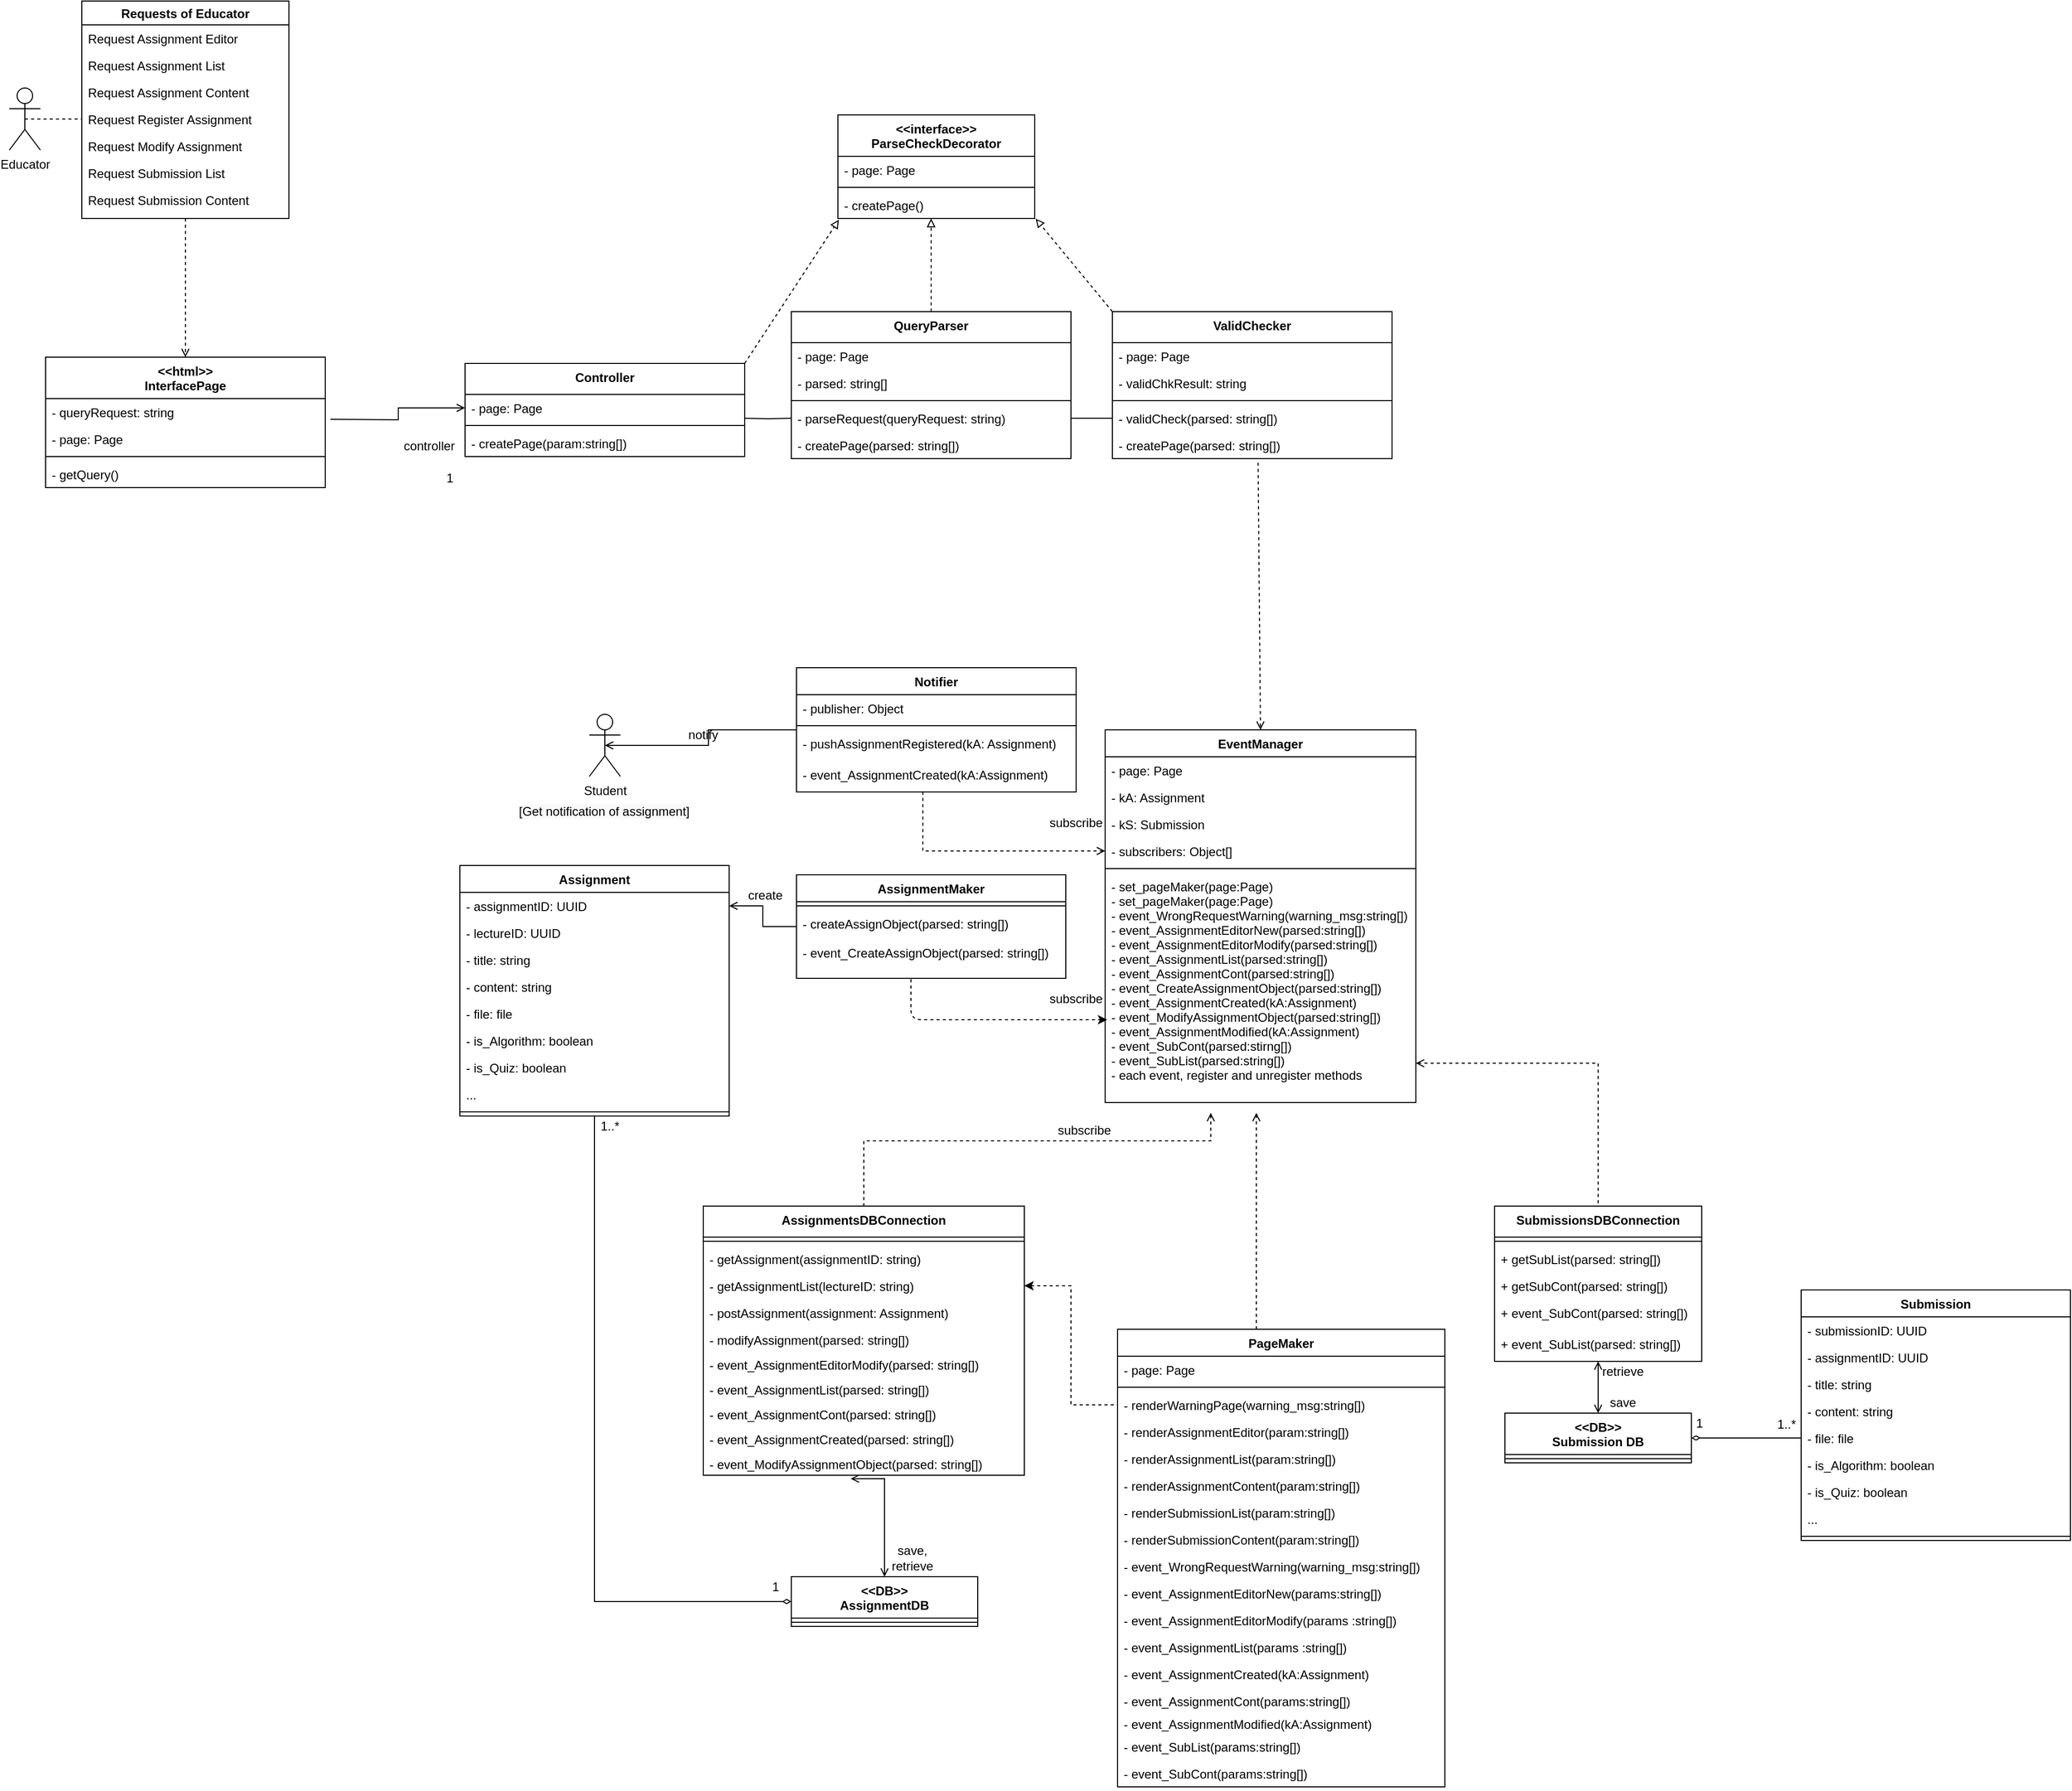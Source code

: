 <mxfile version="14.7.3" type="device"><diagram id="YKQjZgMVosB-LIqgm27k" name="Page-1"><mxGraphModel dx="1314" dy="2240" grid="1" gridSize="10" guides="1" tooltips="1" connect="1" arrows="1" fold="1" page="1" pageScale="1" pageWidth="827" pageHeight="1169" background="#FFFFFF" math="0" shadow="0"><root><mxCell id="0"/><mxCell id="1" parent="0"/><mxCell id="OreXchUpHHDiPypTaM_0-38" value="" style="group" parent="1" vertex="1" connectable="0"><mxGeometry x="20" y="76" width="270" height="210" as="geometry"/></mxCell><mxCell id="OreXchUpHHDiPypTaM_0-17" value="Educator" style="shape=umlActor;verticalLabelPosition=bottom;verticalAlign=top;html=1;outlineConnect=0;" parent="OreXchUpHHDiPypTaM_0-38" vertex="1"><mxGeometry y="84" width="30" height="60" as="geometry"/></mxCell><mxCell id="OreXchUpHHDiPypTaM_0-22" value="Requests of Educator" style="swimlane;" parent="OreXchUpHHDiPypTaM_0-38" vertex="1"><mxGeometry x="70" width="200" height="210" as="geometry"/></mxCell><mxCell id="OreXchUpHHDiPypTaM_0-25" value="Request Assignment Editor" style="text;strokeColor=none;fillColor=none;align=left;verticalAlign=top;spacingLeft=4;spacingRight=4;overflow=hidden;rotatable=0;points=[[0,0.5],[1,0.5]];portConstraint=eastwest;" parent="OreXchUpHHDiPypTaM_0-22" vertex="1"><mxGeometry y="23" width="180" height="26" as="geometry"/></mxCell><mxCell id="OreXchUpHHDiPypTaM_0-29" value="Request Assignment List" style="text;strokeColor=none;fillColor=none;align=left;verticalAlign=top;spacingLeft=4;spacingRight=4;overflow=hidden;rotatable=0;points=[[0,0.5],[1,0.5]];portConstraint=eastwest;" parent="OreXchUpHHDiPypTaM_0-22" vertex="1"><mxGeometry y="49" width="180" height="26" as="geometry"/></mxCell><mxCell id="OreXchUpHHDiPypTaM_0-30" value="Request Assignment Content" style="text;strokeColor=none;fillColor=none;align=left;verticalAlign=top;spacingLeft=4;spacingRight=4;overflow=hidden;rotatable=0;points=[[0,0.5],[1,0.5]];portConstraint=eastwest;" parent="OreXchUpHHDiPypTaM_0-22" vertex="1"><mxGeometry y="75" width="180" height="26" as="geometry"/></mxCell><mxCell id="OreXchUpHHDiPypTaM_0-32" value="Request Modify Assignment" style="text;strokeColor=none;fillColor=none;align=left;verticalAlign=top;spacingLeft=4;spacingRight=4;overflow=hidden;rotatable=0;points=[[0,0.5],[1,0.5]];portConstraint=eastwest;" parent="OreXchUpHHDiPypTaM_0-22" vertex="1"><mxGeometry y="127" width="180" height="26" as="geometry"/></mxCell><mxCell id="OreXchUpHHDiPypTaM_0-33" value="Request Submission List" style="text;strokeColor=none;fillColor=none;align=left;verticalAlign=top;spacingLeft=4;spacingRight=4;overflow=hidden;rotatable=0;points=[[0,0.5],[1,0.5]];portConstraint=eastwest;" parent="OreXchUpHHDiPypTaM_0-22" vertex="1"><mxGeometry y="153" width="180" height="26" as="geometry"/></mxCell><mxCell id="OreXchUpHHDiPypTaM_0-34" value="Request Submission Content" style="text;strokeColor=none;fillColor=none;align=left;verticalAlign=top;spacingLeft=4;spacingRight=4;overflow=hidden;rotatable=0;points=[[0,0.5],[1,0.5]];portConstraint=eastwest;" parent="OreXchUpHHDiPypTaM_0-22" vertex="1"><mxGeometry y="179" width="180" height="26" as="geometry"/></mxCell><mxCell id="OreXchUpHHDiPypTaM_0-35" value="Request Register Assignment" style="text;strokeColor=none;fillColor=none;align=left;verticalAlign=top;spacingLeft=4;spacingRight=4;overflow=hidden;rotatable=0;points=[[0,0.5],[1,0.5]];portConstraint=eastwest;" parent="OreXchUpHHDiPypTaM_0-22" vertex="1"><mxGeometry y="101" width="180" height="26" as="geometry"/></mxCell><mxCell id="OreXchUpHHDiPypTaM_0-36" style="edgeStyle=orthogonalEdgeStyle;rounded=0;orthogonalLoop=1;jettySize=auto;html=1;exitX=0.5;exitY=0.5;exitDx=0;exitDy=0;exitPerimeter=0;endArrow=none;endFill=0;dashed=1;" parent="OreXchUpHHDiPypTaM_0-38" source="OreXchUpHHDiPypTaM_0-17" target="OreXchUpHHDiPypTaM_0-35" edge="1"><mxGeometry relative="1" as="geometry"/></mxCell><mxCell id="OreXchUpHHDiPypTaM_0-67" value="&lt;&lt;html&gt;&gt;&#10;InterfacePage" style="swimlane;fontStyle=1;align=center;verticalAlign=top;childLayout=stackLayout;horizontal=1;startSize=40;horizontalStack=0;resizeParent=1;resizeParentMax=0;resizeLast=0;collapsible=1;marginBottom=0;" parent="1" vertex="1"><mxGeometry x="55" y="420" width="270" height="126" as="geometry"/></mxCell><mxCell id="OreXchUpHHDiPypTaM_0-68" value="- queryRequest: string" style="text;strokeColor=none;fillColor=none;align=left;verticalAlign=top;spacingLeft=4;spacingRight=4;overflow=hidden;rotatable=0;points=[[0,0.5],[1,0.5]];portConstraint=eastwest;" parent="OreXchUpHHDiPypTaM_0-67" vertex="1"><mxGeometry y="40" width="270" height="26" as="geometry"/></mxCell><mxCell id="OreXchUpHHDiPypTaM_0-69" value="- page: Page" style="text;strokeColor=none;fillColor=none;align=left;verticalAlign=top;spacingLeft=4;spacingRight=4;overflow=hidden;rotatable=0;points=[[0,0.5],[1,0.5]];portConstraint=eastwest;" parent="OreXchUpHHDiPypTaM_0-67" vertex="1"><mxGeometry y="66" width="270" height="26" as="geometry"/></mxCell><mxCell id="OreXchUpHHDiPypTaM_0-70" value="" style="line;strokeWidth=1;fillColor=none;align=left;verticalAlign=middle;spacingTop=-1;spacingLeft=3;spacingRight=3;rotatable=0;labelPosition=right;points=[];portConstraint=eastwest;" parent="OreXchUpHHDiPypTaM_0-67" vertex="1"><mxGeometry y="92" width="270" height="8" as="geometry"/></mxCell><mxCell id="OreXchUpHHDiPypTaM_0-71" value="- getQuery()" style="text;strokeColor=none;fillColor=none;align=left;verticalAlign=top;spacingLeft=4;spacingRight=4;overflow=hidden;rotatable=0;points=[[0,0.5],[1,0.5]];portConstraint=eastwest;" parent="OreXchUpHHDiPypTaM_0-67" vertex="1"><mxGeometry y="100" width="270" height="26" as="geometry"/></mxCell><mxCell id="OreXchUpHHDiPypTaM_0-84" style="edgeStyle=orthogonalEdgeStyle;rounded=0;orthogonalLoop=1;jettySize=auto;html=1;exitX=0.5;exitY=1;exitDx=0;exitDy=0;entryX=0.5;entryY=0;entryDx=0;entryDy=0;dashed=1;endArrow=open;endFill=0;" parent="1" source="OreXchUpHHDiPypTaM_0-22" target="OreXchUpHHDiPypTaM_0-67" edge="1"><mxGeometry relative="1" as="geometry"/></mxCell><mxCell id="OreXchUpHHDiPypTaM_0-259" style="rounded=0;orthogonalLoop=1;jettySize=auto;html=1;exitX=1;exitY=0;exitDx=0;exitDy=0;entryX=0.005;entryY=1.048;entryDx=0;entryDy=0;entryPerimeter=0;endArrow=block;endFill=0;dashed=1;" parent="1" source="OreXchUpHHDiPypTaM_0-108" edge="1"><mxGeometry relative="1" as="geometry"><mxPoint x="820.95" y="287.248" as="targetPoint"/></mxGeometry></mxCell><mxCell id="OreXchUpHHDiPypTaM_0-108" value="Controller" style="swimlane;fontStyle=1;align=center;verticalAlign=top;childLayout=stackLayout;horizontal=1;startSize=30;horizontalStack=0;resizeParent=1;resizeParentMax=0;resizeLast=0;collapsible=1;marginBottom=0;" parent="1" vertex="1"><mxGeometry x="460" y="426" width="270" height="90" as="geometry"><mxRectangle x="270" y="650" width="90" height="30" as="alternateBounds"/></mxGeometry></mxCell><mxCell id="OreXchUpHHDiPypTaM_0-110" value="- page: Page" style="text;strokeColor=none;fillColor=none;align=left;verticalAlign=top;spacingLeft=4;spacingRight=4;overflow=hidden;rotatable=0;points=[[0,0.5],[1,0.5]];portConstraint=eastwest;" parent="OreXchUpHHDiPypTaM_0-108" vertex="1"><mxGeometry y="30" width="270" height="26" as="geometry"/></mxCell><mxCell id="OreXchUpHHDiPypTaM_0-111" value="" style="line;strokeWidth=1;fillColor=none;align=left;verticalAlign=middle;spacingTop=-1;spacingLeft=3;spacingRight=3;rotatable=0;labelPosition=right;points=[];portConstraint=eastwest;" parent="OreXchUpHHDiPypTaM_0-108" vertex="1"><mxGeometry y="56" width="270" height="8" as="geometry"/></mxCell><mxCell id="OreXchUpHHDiPypTaM_0-115" value="- createPage(param:string[])" style="text;strokeColor=none;fillColor=none;align=left;verticalAlign=top;spacingLeft=4;spacingRight=4;overflow=hidden;rotatable=0;points=[[0,0.5],[1,0.5]];portConstraint=eastwest;" parent="OreXchUpHHDiPypTaM_0-108" vertex="1"><mxGeometry y="64" width="270" height="26" as="geometry"/></mxCell><mxCell id="OreXchUpHHDiPypTaM_0-260" style="edgeStyle=none;rounded=0;orthogonalLoop=1;jettySize=auto;html=1;exitX=0.5;exitY=0;exitDx=0;exitDy=0;dashed=1;endArrow=block;endFill=0;" parent="1" source="OreXchUpHHDiPypTaM_0-127" edge="1"><mxGeometry relative="1" as="geometry"><mxPoint x="910" y="286" as="targetPoint"/></mxGeometry></mxCell><mxCell id="OreXchUpHHDiPypTaM_0-127" value="QueryParser" style="swimlane;fontStyle=1;align=center;verticalAlign=top;childLayout=stackLayout;horizontal=1;startSize=30;horizontalStack=0;resizeParent=1;resizeParentMax=0;resizeLast=0;collapsible=1;marginBottom=0;" parent="1" vertex="1"><mxGeometry x="775" y="376" width="270" height="142" as="geometry"><mxRectangle x="270" y="650" width="90" height="30" as="alternateBounds"/></mxGeometry></mxCell><mxCell id="OreXchUpHHDiPypTaM_0-128" value="- page: Page" style="text;strokeColor=none;fillColor=none;align=left;verticalAlign=top;spacingLeft=4;spacingRight=4;overflow=hidden;rotatable=0;points=[[0,0.5],[1,0.5]];portConstraint=eastwest;" parent="OreXchUpHHDiPypTaM_0-127" vertex="1"><mxGeometry y="30" width="270" height="26" as="geometry"/></mxCell><mxCell id="OreXchUpHHDiPypTaM_0-138" value="- parsed: string[]" style="text;strokeColor=none;fillColor=none;align=left;verticalAlign=top;spacingLeft=4;spacingRight=4;overflow=hidden;rotatable=0;points=[[0,0.5],[1,0.5]];portConstraint=eastwest;" parent="OreXchUpHHDiPypTaM_0-127" vertex="1"><mxGeometry y="56" width="270" height="26" as="geometry"/></mxCell><mxCell id="OreXchUpHHDiPypTaM_0-129" value="" style="line;strokeWidth=1;fillColor=none;align=left;verticalAlign=middle;spacingTop=-1;spacingLeft=3;spacingRight=3;rotatable=0;labelPosition=right;points=[];portConstraint=eastwest;" parent="OreXchUpHHDiPypTaM_0-127" vertex="1"><mxGeometry y="82" width="270" height="8" as="geometry"/></mxCell><mxCell id="OreXchUpHHDiPypTaM_0-139" value="- parseRequest(queryRequest: string)" style="text;strokeColor=none;fillColor=none;align=left;verticalAlign=top;spacingLeft=4;spacingRight=4;overflow=hidden;rotatable=0;points=[[0,0.5],[1,0.5]];portConstraint=eastwest;" parent="OreXchUpHHDiPypTaM_0-127" vertex="1"><mxGeometry y="90" width="270" height="26" as="geometry"/></mxCell><mxCell id="OreXchUpHHDiPypTaM_0-130" value="- createPage(parsed: string[])" style="text;strokeColor=none;fillColor=none;align=left;verticalAlign=top;spacingLeft=4;spacingRight=4;overflow=hidden;rotatable=0;points=[[0,0.5],[1,0.5]];portConstraint=eastwest;" parent="OreXchUpHHDiPypTaM_0-127" vertex="1"><mxGeometry y="116" width="270" height="26" as="geometry"/></mxCell><mxCell id="OreXchUpHHDiPypTaM_0-261" style="edgeStyle=none;rounded=0;orthogonalLoop=1;jettySize=auto;html=1;exitX=0;exitY=0;exitDx=0;exitDy=0;entryX=1.005;entryY=1.011;entryDx=0;entryDy=0;entryPerimeter=0;dashed=1;endArrow=block;endFill=0;" parent="1" source="OreXchUpHHDiPypTaM_0-152" edge="1"><mxGeometry relative="1" as="geometry"><mxPoint x="1010.95" y="286.286" as="targetPoint"/></mxGeometry></mxCell><mxCell id="OreXchUpHHDiPypTaM_0-152" value="ValidChecker" style="swimlane;fontStyle=1;align=center;verticalAlign=top;childLayout=stackLayout;horizontal=1;startSize=30;horizontalStack=0;resizeParent=1;resizeParentMax=0;resizeLast=0;collapsible=1;marginBottom=0;" parent="1" vertex="1"><mxGeometry x="1085" y="376" width="270" height="142" as="geometry"><mxRectangle x="270" y="650" width="90" height="30" as="alternateBounds"/></mxGeometry></mxCell><mxCell id="OreXchUpHHDiPypTaM_0-153" value="- page: Page" style="text;strokeColor=none;fillColor=none;align=left;verticalAlign=top;spacingLeft=4;spacingRight=4;overflow=hidden;rotatable=0;points=[[0,0.5],[1,0.5]];portConstraint=eastwest;" parent="OreXchUpHHDiPypTaM_0-152" vertex="1"><mxGeometry y="30" width="270" height="26" as="geometry"/></mxCell><mxCell id="OreXchUpHHDiPypTaM_0-164" value="- validChkResult: string" style="text;strokeColor=none;fillColor=none;align=left;verticalAlign=top;spacingLeft=4;spacingRight=4;overflow=hidden;rotatable=0;points=[[0,0.5],[1,0.5]];portConstraint=eastwest;" parent="OreXchUpHHDiPypTaM_0-152" vertex="1"><mxGeometry y="56" width="270" height="26" as="geometry"/></mxCell><mxCell id="OreXchUpHHDiPypTaM_0-155" value="" style="line;strokeWidth=1;fillColor=none;align=left;verticalAlign=middle;spacingTop=-1;spacingLeft=3;spacingRight=3;rotatable=0;labelPosition=right;points=[];portConstraint=eastwest;" parent="OreXchUpHHDiPypTaM_0-152" vertex="1"><mxGeometry y="82" width="270" height="8" as="geometry"/></mxCell><mxCell id="OreXchUpHHDiPypTaM_0-165" value="- validCheck(parsed: string[])" style="text;strokeColor=none;fillColor=none;align=left;verticalAlign=top;spacingLeft=4;spacingRight=4;overflow=hidden;rotatable=0;points=[[0,0.5],[1,0.5]];portConstraint=eastwest;" parent="OreXchUpHHDiPypTaM_0-152" vertex="1"><mxGeometry y="90" width="270" height="26" as="geometry"/></mxCell><mxCell id="OreXchUpHHDiPypTaM_0-163" value="- createPage(parsed: string[])" style="text;strokeColor=none;fillColor=none;align=left;verticalAlign=top;spacingLeft=4;spacingRight=4;overflow=hidden;rotatable=0;points=[[0,0.5],[1,0.5]];portConstraint=eastwest;" parent="OreXchUpHHDiPypTaM_0-152" vertex="1"><mxGeometry y="116" width="270" height="26" as="geometry"/></mxCell><mxCell id="OreXchUpHHDiPypTaM_0-166" value="&lt;&lt;interface&gt;&gt;&#10;ParseCheckDecorator" style="swimlane;fontStyle=1;align=center;verticalAlign=top;childLayout=stackLayout;horizontal=1;startSize=40;horizontalStack=0;resizeParent=1;resizeParentMax=0;resizeLast=0;collapsible=1;marginBottom=0;" parent="1" vertex="1"><mxGeometry x="820" y="186" width="190" height="100" as="geometry"/></mxCell><mxCell id="OreXchUpHHDiPypTaM_0-167" value="- page: Page" style="text;strokeColor=none;fillColor=none;align=left;verticalAlign=top;spacingLeft=4;spacingRight=4;overflow=hidden;rotatable=0;points=[[0,0.5],[1,0.5]];portConstraint=eastwest;" parent="OreXchUpHHDiPypTaM_0-166" vertex="1"><mxGeometry y="40" width="190" height="26" as="geometry"/></mxCell><mxCell id="OreXchUpHHDiPypTaM_0-168" value="" style="line;strokeWidth=1;fillColor=none;align=left;verticalAlign=middle;spacingTop=-1;spacingLeft=3;spacingRight=3;rotatable=0;labelPosition=right;points=[];portConstraint=eastwest;" parent="OreXchUpHHDiPypTaM_0-166" vertex="1"><mxGeometry y="66" width="190" height="8" as="geometry"/></mxCell><mxCell id="OreXchUpHHDiPypTaM_0-178" value="- createPage()" style="text;strokeColor=none;fillColor=none;align=left;verticalAlign=top;spacingLeft=4;spacingRight=4;overflow=hidden;rotatable=0;points=[[0,0.5],[1,0.5]];portConstraint=eastwest;" parent="OreXchUpHHDiPypTaM_0-166" vertex="1"><mxGeometry y="74" width="190" height="26" as="geometry"/></mxCell><mxCell id="OreXchUpHHDiPypTaM_0-262" style="edgeStyle=none;rounded=0;orthogonalLoop=1;jettySize=auto;html=1;exitX=0.521;exitY=1.147;exitDx=0;exitDy=0;dashed=1;endArrow=open;endFill=0;exitPerimeter=0;entryX=0.5;entryY=0;entryDx=0;entryDy=0;" parent="1" source="OreXchUpHHDiPypTaM_0-163" target="OreXchUpHHDiPypTaM_0-185" edge="1"><mxGeometry relative="1" as="geometry"><mxPoint x="1310" y="696" as="targetPoint"/></mxGeometry></mxCell><mxCell id="OreXchUpHHDiPypTaM_0-185" value="EventManager" style="swimlane;fontStyle=1;align=center;verticalAlign=top;childLayout=stackLayout;horizontal=1;startSize=26;horizontalStack=0;resizeParent=1;resizeParentMax=0;resizeLast=0;collapsible=1;marginBottom=0;" parent="1" vertex="1"><mxGeometry x="1078" y="780" width="300" height="360" as="geometry"/></mxCell><mxCell id="OreXchUpHHDiPypTaM_0-186" value="- page: Page" style="text;strokeColor=none;fillColor=none;align=left;verticalAlign=top;spacingLeft=4;spacingRight=4;overflow=hidden;rotatable=0;points=[[0,0.5],[1,0.5]];portConstraint=eastwest;" parent="OreXchUpHHDiPypTaM_0-185" vertex="1"><mxGeometry y="26" width="300" height="26" as="geometry"/></mxCell><mxCell id="OreXchUpHHDiPypTaM_0-188" value="- kA: Assignment" style="text;strokeColor=none;fillColor=none;align=left;verticalAlign=top;spacingLeft=4;spacingRight=4;overflow=hidden;rotatable=0;points=[[0,0.5],[1,0.5]];portConstraint=eastwest;" parent="OreXchUpHHDiPypTaM_0-185" vertex="1"><mxGeometry y="52" width="300" height="26" as="geometry"/></mxCell><mxCell id="OreXchUpHHDiPypTaM_0-200" value="- kS: Submission" style="text;strokeColor=none;fillColor=none;align=left;verticalAlign=top;spacingLeft=4;spacingRight=4;overflow=hidden;rotatable=0;points=[[0,0.5],[1,0.5]];portConstraint=eastwest;" parent="OreXchUpHHDiPypTaM_0-185" vertex="1"><mxGeometry y="78" width="300" height="26" as="geometry"/></mxCell><mxCell id="OreXchUpHHDiPypTaM_0-189" value="- subscribers: Object[]" style="text;strokeColor=none;fillColor=none;align=left;verticalAlign=top;spacingLeft=4;spacingRight=4;overflow=hidden;rotatable=0;points=[[0,0.5],[1,0.5]];portConstraint=eastwest;" parent="OreXchUpHHDiPypTaM_0-185" vertex="1"><mxGeometry y="104" width="300" height="26" as="geometry"/></mxCell><mxCell id="OreXchUpHHDiPypTaM_0-190" value="" style="line;strokeWidth=1;fillColor=none;align=left;verticalAlign=middle;spacingTop=-1;spacingLeft=3;spacingRight=3;rotatable=0;labelPosition=right;points=[];portConstraint=eastwest;" parent="OreXchUpHHDiPypTaM_0-185" vertex="1"><mxGeometry y="130" width="300" height="8" as="geometry"/></mxCell><mxCell id="OreXchUpHHDiPypTaM_0-192" value="- set_pageMaker(page:Page)&#10;- set_pageMaker(page:Page)&#10;- event_WrongRequestWarning(warning_msg:string[])&#10;- event_AssignmentEditorNew(parsed:string[])&#10;- event_AssignmentEditorModify(parsed:string[])&#10;- event_AssignmentList(parsed:string[])&#10;- event_AssignmentCont(parsed:string[])&#10;- event_CreateAssignmentObject(parsed:string[])&#10;- event_AssignmentCreated(kA:Assignment)&#10;- event_ModifyAssignmentObject(parsed:string[])&#10;- event_AssignmentModified(kA:Assignment)&#10;- event_SubCont(parsed:stirng[])&#10;- event_SubList(parsed:string[])&#10;- each event, register and unregister methods" style="text;strokeColor=none;fillColor=none;align=left;verticalAlign=top;spacingLeft=4;spacingRight=4;overflow=hidden;rotatable=0;points=[[0,0.5],[1,0.5]];portConstraint=eastwest;" parent="OreXchUpHHDiPypTaM_0-185" vertex="1"><mxGeometry y="138" width="300" height="222" as="geometry"/></mxCell><mxCell id="OreXchUpHHDiPypTaM_0-311" style="edgeStyle=orthogonalEdgeStyle;rounded=0;orthogonalLoop=1;jettySize=auto;html=1;exitX=0.5;exitY=0;exitDx=0;exitDy=0;entryX=0.459;entryY=1.139;entryDx=0;entryDy=0;entryPerimeter=0;startArrow=open;startFill=0;endArrow=open;endFill=0;" parent="1" source="OreXchUpHHDiPypTaM_0-215" target="eKAiB3z_T7PnQg2Ins8o-8" edge="1"><mxGeometry relative="1" as="geometry"><Array as="points"><mxPoint x="865" y="1530"/><mxPoint x="865" y="1530"/></Array></mxGeometry></mxCell><mxCell id="OreXchUpHHDiPypTaM_0-215" value="&lt;&lt;DB&gt;&gt;&#10;AssignmentDB" style="swimlane;fontStyle=1;align=center;verticalAlign=top;childLayout=stackLayout;horizontal=1;startSize=40;horizontalStack=0;resizeParent=1;resizeParentMax=0;resizeLast=0;collapsible=1;marginBottom=0;" parent="1" vertex="1"><mxGeometry x="775" y="1598" width="180" height="48" as="geometry"/></mxCell><mxCell id="OreXchUpHHDiPypTaM_0-216" value="" style="line;strokeWidth=1;fillColor=none;align=left;verticalAlign=middle;spacingTop=-1;spacingLeft=3;spacingRight=3;rotatable=0;labelPosition=right;points=[];portConstraint=eastwest;" parent="OreXchUpHHDiPypTaM_0-215" vertex="1"><mxGeometry y="40" width="180" height="8" as="geometry"/></mxCell><mxCell id="OreXchUpHHDiPypTaM_0-291" style="edgeStyle=orthogonalEdgeStyle;rounded=0;orthogonalLoop=1;jettySize=auto;html=1;exitX=0;exitY=0.5;exitDx=0;exitDy=0;entryX=0.5;entryY=0.5;entryDx=0;entryDy=0;entryPerimeter=0;startArrow=none;startFill=0;endArrow=open;endFill=0;" parent="1" source="OreXchUpHHDiPypTaM_0-224" target="OreXchUpHHDiPypTaM_0-286" edge="1"><mxGeometry relative="1" as="geometry"/></mxCell><mxCell id="OreXchUpHHDiPypTaM_0-224" value="Notifier" style="swimlane;fontStyle=1;align=center;verticalAlign=top;childLayout=stackLayout;horizontal=1;startSize=26;horizontalStack=0;resizeParent=1;resizeParentMax=0;resizeLast=0;collapsible=1;marginBottom=0;" parent="1" vertex="1"><mxGeometry x="780" y="720" width="270" height="120" as="geometry"/></mxCell><mxCell id="OreXchUpHHDiPypTaM_0-320" value="- publisher: Object" style="text;strokeColor=none;fillColor=none;align=left;verticalAlign=top;spacingLeft=4;spacingRight=4;overflow=hidden;rotatable=0;points=[[0,0.5],[1,0.5]];portConstraint=eastwest;" parent="OreXchUpHHDiPypTaM_0-224" vertex="1"><mxGeometry y="26" width="270" height="26" as="geometry"/></mxCell><mxCell id="OreXchUpHHDiPypTaM_0-225" value="" style="line;strokeWidth=1;fillColor=none;align=left;verticalAlign=middle;spacingTop=-1;spacingLeft=3;spacingRight=3;rotatable=0;labelPosition=right;points=[];portConstraint=eastwest;" parent="OreXchUpHHDiPypTaM_0-224" vertex="1"><mxGeometry y="52" width="270" height="8" as="geometry"/></mxCell><mxCell id="OreXchUpHHDiPypTaM_0-322" value="- pushAssignmentRegistered(kA: Assignment)" style="text;strokeColor=none;fillColor=none;align=left;verticalAlign=top;spacingLeft=4;spacingRight=4;overflow=hidden;rotatable=0;points=[[0,0.5],[1,0.5]];portConstraint=eastwest;" parent="OreXchUpHHDiPypTaM_0-224" vertex="1"><mxGeometry y="60" width="270" height="60" as="geometry"/></mxCell><mxCell id="OreXchUpHHDiPypTaM_0-308" style="edgeStyle=orthogonalEdgeStyle;rounded=0;orthogonalLoop=1;jettySize=auto;html=1;exitX=0.5;exitY=0;exitDx=0;exitDy=0;dashed=1;startArrow=none;startFill=0;endArrow=open;endFill=0;" parent="1" source="OreXchUpHHDiPypTaM_0-240" edge="1"><mxGeometry relative="1" as="geometry"><mxPoint x="1224" y="1150" as="targetPoint"/><Array as="points"><mxPoint x="1224" y="1359"/></Array></mxGeometry></mxCell><mxCell id="OreXchUpHHDiPypTaM_0-240" value="PageMaker" style="swimlane;fontStyle=1;align=center;verticalAlign=top;childLayout=stackLayout;horizontal=1;startSize=26;horizontalStack=0;resizeParent=1;resizeParentMax=0;resizeLast=0;collapsible=1;marginBottom=0;" parent="1" vertex="1"><mxGeometry x="1090" y="1359" width="316" height="442" as="geometry"/></mxCell><mxCell id="OreXchUpHHDiPypTaM_0-241" value="- page: Page" style="text;strokeColor=none;fillColor=none;align=left;verticalAlign=top;spacingLeft=4;spacingRight=4;overflow=hidden;rotatable=0;points=[[0,0.5],[1,0.5]];portConstraint=eastwest;" parent="OreXchUpHHDiPypTaM_0-240" vertex="1"><mxGeometry y="26" width="316" height="26" as="geometry"/></mxCell><mxCell id="OreXchUpHHDiPypTaM_0-242" value="" style="line;strokeWidth=1;fillColor=none;align=left;verticalAlign=middle;spacingTop=-1;spacingLeft=3;spacingRight=3;rotatable=0;labelPosition=right;points=[];portConstraint=eastwest;" parent="OreXchUpHHDiPypTaM_0-240" vertex="1"><mxGeometry y="52" width="316" height="8" as="geometry"/></mxCell><mxCell id="OreXchUpHHDiPypTaM_0-243" value="- renderWarningPage(warning_msg:string[])" style="text;strokeColor=none;fillColor=none;align=left;verticalAlign=top;spacingLeft=4;spacingRight=4;overflow=hidden;rotatable=0;points=[[0,0.5],[1,0.5]];portConstraint=eastwest;" parent="OreXchUpHHDiPypTaM_0-240" vertex="1"><mxGeometry y="60" width="316" height="26" as="geometry"/></mxCell><mxCell id="OreXchUpHHDiPypTaM_0-244" value="- renderAssignmentEditor(param:string[])" style="text;strokeColor=none;fillColor=none;align=left;verticalAlign=top;spacingLeft=4;spacingRight=4;overflow=hidden;rotatable=0;points=[[0,0.5],[1,0.5]];portConstraint=eastwest;" parent="OreXchUpHHDiPypTaM_0-240" vertex="1"><mxGeometry y="86" width="316" height="26" as="geometry"/></mxCell><mxCell id="OreXchUpHHDiPypTaM_0-245" value="- renderAssignmentList(param:string[])" style="text;strokeColor=none;fillColor=none;align=left;verticalAlign=top;spacingLeft=4;spacingRight=4;overflow=hidden;rotatable=0;points=[[0,0.5],[1,0.5]];portConstraint=eastwest;" parent="OreXchUpHHDiPypTaM_0-240" vertex="1"><mxGeometry y="112" width="316" height="26" as="geometry"/></mxCell><mxCell id="OreXchUpHHDiPypTaM_0-246" value="- renderAssignmentContent(param:string[])" style="text;strokeColor=none;fillColor=none;align=left;verticalAlign=top;spacingLeft=4;spacingRight=4;overflow=hidden;rotatable=0;points=[[0,0.5],[1,0.5]];portConstraint=eastwest;" parent="OreXchUpHHDiPypTaM_0-240" vertex="1"><mxGeometry y="138" width="316" height="26" as="geometry"/></mxCell><mxCell id="OreXchUpHHDiPypTaM_0-247" value="- renderSubmissionList(param:string[])" style="text;strokeColor=none;fillColor=none;align=left;verticalAlign=top;spacingLeft=4;spacingRight=4;overflow=hidden;rotatable=0;points=[[0,0.5],[1,0.5]];portConstraint=eastwest;" parent="OreXchUpHHDiPypTaM_0-240" vertex="1"><mxGeometry y="164" width="316" height="26" as="geometry"/></mxCell><mxCell id="OreXchUpHHDiPypTaM_0-248" value="- renderSubmissionContent(param:string[])" style="text;strokeColor=none;fillColor=none;align=left;verticalAlign=top;spacingLeft=4;spacingRight=4;overflow=hidden;rotatable=0;points=[[0,0.5],[1,0.5]];portConstraint=eastwest;" parent="OreXchUpHHDiPypTaM_0-240" vertex="1"><mxGeometry y="190" width="316" height="26" as="geometry"/></mxCell><mxCell id="OreXchUpHHDiPypTaM_0-249" value="- event_WrongRequestWarning(warning_msg:string[])" style="text;strokeColor=none;fillColor=none;align=left;verticalAlign=top;spacingLeft=4;spacingRight=4;overflow=hidden;rotatable=0;points=[[0,0.5],[1,0.5]];portConstraint=eastwest;" parent="OreXchUpHHDiPypTaM_0-240" vertex="1"><mxGeometry y="216" width="316" height="26" as="geometry"/></mxCell><mxCell id="OreXchUpHHDiPypTaM_0-250" value="- event_AssignmentEditorNew(params:string[])" style="text;strokeColor=none;fillColor=none;align=left;verticalAlign=top;spacingLeft=4;spacingRight=4;overflow=hidden;rotatable=0;points=[[0,0.5],[1,0.5]];portConstraint=eastwest;" parent="OreXchUpHHDiPypTaM_0-240" vertex="1"><mxGeometry y="242" width="316" height="26" as="geometry"/></mxCell><mxCell id="OreXchUpHHDiPypTaM_0-251" value="- event_AssignmentEditorModify(params :string[])" style="text;strokeColor=none;fillColor=none;align=left;verticalAlign=top;spacingLeft=4;spacingRight=4;overflow=hidden;rotatable=0;points=[[0,0.5],[1,0.5]];portConstraint=eastwest;" parent="OreXchUpHHDiPypTaM_0-240" vertex="1"><mxGeometry y="268" width="316" height="26" as="geometry"/></mxCell><mxCell id="OreXchUpHHDiPypTaM_0-252" value="- event_AssignmentList(params :string[])" style="text;strokeColor=none;fillColor=none;align=left;verticalAlign=top;spacingLeft=4;spacingRight=4;overflow=hidden;rotatable=0;points=[[0,0.5],[1,0.5]];portConstraint=eastwest;" parent="OreXchUpHHDiPypTaM_0-240" vertex="1"><mxGeometry y="294" width="316" height="26" as="geometry"/></mxCell><mxCell id="eKAiB3z_T7PnQg2Ins8o-15" value="- event_AssignmentCreated(kA:Assignment)" style="text;strokeColor=none;fillColor=none;align=left;verticalAlign=top;spacingLeft=4;spacingRight=4;overflow=hidden;rotatable=0;points=[[0,0.5],[1,0.5]];portConstraint=eastwest;" vertex="1" parent="OreXchUpHHDiPypTaM_0-240"><mxGeometry y="320" width="316" height="26" as="geometry"/></mxCell><mxCell id="OreXchUpHHDiPypTaM_0-253" value="- event_AssignmentCont(params:string[])" style="text;strokeColor=none;fillColor=none;align=left;verticalAlign=top;spacingLeft=4;spacingRight=4;overflow=hidden;rotatable=0;points=[[0,0.5],[1,0.5]];portConstraint=eastwest;" parent="OreXchUpHHDiPypTaM_0-240" vertex="1"><mxGeometry y="346" width="316" height="44" as="geometry"/></mxCell><mxCell id="eKAiB3z_T7PnQg2Ins8o-18" value="- event_SubList(params:string[])" style="text;strokeColor=none;fillColor=none;align=left;verticalAlign=top;spacingLeft=4;spacingRight=4;overflow=hidden;rotatable=0;points=[[0,0.5],[1,0.5]];portConstraint=eastwest;" vertex="1" parent="OreXchUpHHDiPypTaM_0-240"><mxGeometry y="390" width="316" height="26" as="geometry"/></mxCell><mxCell id="eKAiB3z_T7PnQg2Ins8o-17" value="- event_SubCont(params:string[])" style="text;strokeColor=none;fillColor=none;align=left;verticalAlign=top;spacingLeft=4;spacingRight=4;overflow=hidden;rotatable=0;points=[[0,0.5],[1,0.5]];portConstraint=eastwest;" vertex="1" parent="OreXchUpHHDiPypTaM_0-240"><mxGeometry y="416" width="316" height="26" as="geometry"/></mxCell><mxCell id="OreXchUpHHDiPypTaM_0-254" style="edgeStyle=orthogonalEdgeStyle;rounded=0;orthogonalLoop=1;jettySize=auto;html=1;entryX=0;entryY=0.5;entryDx=0;entryDy=0;endArrow=open;endFill=0;" parent="1" target="OreXchUpHHDiPypTaM_0-110" edge="1"><mxGeometry relative="1" as="geometry"><mxPoint x="330" y="480" as="sourcePoint"/><mxPoint x="462.16" y="464.882" as="targetPoint"/></mxGeometry></mxCell><mxCell id="OreXchUpHHDiPypTaM_0-255" value="controller" style="text;html=1;align=center;verticalAlign=middle;resizable=0;points=[];autosize=1;strokeColor=none;" parent="1" vertex="1"><mxGeometry x="390" y="496" width="70" height="20" as="geometry"/></mxCell><mxCell id="OreXchUpHHDiPypTaM_0-256" value="1" style="text;html=1;align=center;verticalAlign=middle;resizable=0;points=[];autosize=1;strokeColor=none;" parent="1" vertex="1"><mxGeometry x="435" y="527" width="20" height="20" as="geometry"/></mxCell><mxCell id="OreXchUpHHDiPypTaM_0-257" style="edgeStyle=orthogonalEdgeStyle;rounded=0;orthogonalLoop=1;jettySize=auto;html=1;exitX=1;exitY=0.5;exitDx=0;exitDy=0;entryX=0;entryY=0.5;entryDx=0;entryDy=0;endArrow=none;endFill=0;" parent="1" target="OreXchUpHHDiPypTaM_0-139" edge="1"><mxGeometry relative="1" as="geometry"><mxPoint x="730" y="479" as="sourcePoint"/><mxPoint x="775" y="531" as="targetPoint"/></mxGeometry></mxCell><mxCell id="OreXchUpHHDiPypTaM_0-258" style="edgeStyle=orthogonalEdgeStyle;rounded=0;orthogonalLoop=1;jettySize=auto;html=1;exitX=1;exitY=0.5;exitDx=0;exitDy=0;endArrow=none;endFill=0;" parent="1" edge="1" source="OreXchUpHHDiPypTaM_0-139"><mxGeometry relative="1" as="geometry"><mxPoint x="1045" y="535" as="sourcePoint"/><mxPoint x="1085" y="479" as="targetPoint"/></mxGeometry></mxCell><mxCell id="OreXchUpHHDiPypTaM_0-263" value="AssignmentsDBConnection" style="swimlane;fontStyle=1;align=center;verticalAlign=top;childLayout=stackLayout;horizontal=1;startSize=30;horizontalStack=0;resizeParent=1;resizeParentMax=0;resizeLast=0;collapsible=1;marginBottom=0;" parent="1" vertex="1"><mxGeometry x="690" y="1240" width="310" height="260" as="geometry"/></mxCell><mxCell id="OreXchUpHHDiPypTaM_0-264" value="" style="line;strokeWidth=1;fillColor=none;align=left;verticalAlign=middle;spacingTop=-1;spacingLeft=3;spacingRight=3;rotatable=0;labelPosition=right;points=[];portConstraint=eastwest;" parent="OreXchUpHHDiPypTaM_0-263" vertex="1"><mxGeometry y="30" width="310" height="8" as="geometry"/></mxCell><mxCell id="OreXchUpHHDiPypTaM_0-265" value="- getAssignment(assignmentID: string)" style="text;strokeColor=none;fillColor=none;align=left;verticalAlign=top;spacingLeft=4;spacingRight=4;overflow=hidden;rotatable=0;points=[[0,0.5],[1,0.5]];portConstraint=eastwest;" parent="OreXchUpHHDiPypTaM_0-263" vertex="1"><mxGeometry y="38" width="310" height="26" as="geometry"/></mxCell><mxCell id="OreXchUpHHDiPypTaM_0-266" value="- getAssignmentList(lectureID: string)" style="text;strokeColor=none;fillColor=none;align=left;verticalAlign=top;spacingLeft=4;spacingRight=4;overflow=hidden;rotatable=0;points=[[0,0.5],[1,0.5]];portConstraint=eastwest;" parent="OreXchUpHHDiPypTaM_0-263" vertex="1"><mxGeometry y="64" width="310" height="26" as="geometry"/></mxCell><mxCell id="OreXchUpHHDiPypTaM_0-267" value="- postAssignment(assignment: Assignment)" style="text;strokeColor=none;fillColor=none;align=left;verticalAlign=top;spacingLeft=4;spacingRight=4;overflow=hidden;rotatable=0;points=[[0,0.5],[1,0.5]];portConstraint=eastwest;" parent="OreXchUpHHDiPypTaM_0-263" vertex="1"><mxGeometry y="90" width="310" height="26" as="geometry"/></mxCell><mxCell id="OreXchUpHHDiPypTaM_0-268" value="- modifyAssignment(parsed: string[])&#10;" style="text;strokeColor=none;fillColor=none;align=left;verticalAlign=top;spacingLeft=4;spacingRight=4;overflow=hidden;rotatable=0;points=[[0,0.5],[1,0.5]];portConstraint=eastwest;" parent="OreXchUpHHDiPypTaM_0-263" vertex="1"><mxGeometry y="116" width="310" height="24" as="geometry"/></mxCell><mxCell id="eKAiB3z_T7PnQg2Ins8o-4" value="- event_AssignmentEditorModify(parsed: string[])&#10;" style="text;strokeColor=none;fillColor=none;align=left;verticalAlign=top;spacingLeft=4;spacingRight=4;overflow=hidden;rotatable=0;points=[[0,0.5],[1,0.5]];portConstraint=eastwest;" vertex="1" parent="OreXchUpHHDiPypTaM_0-263"><mxGeometry y="140" width="310" height="120" as="geometry"/></mxCell><mxCell id="OreXchUpHHDiPypTaM_0-269" value="&lt;&lt;DB&gt;&gt;&#10;Submission DB" style="swimlane;fontStyle=1;align=center;verticalAlign=top;childLayout=stackLayout;horizontal=1;startSize=40;horizontalStack=0;resizeParent=1;resizeParentMax=0;resizeLast=0;collapsible=1;marginBottom=0;" parent="1" vertex="1"><mxGeometry x="1464" y="1440" width="180" height="48" as="geometry"/></mxCell><mxCell id="OreXchUpHHDiPypTaM_0-270" value="" style="line;strokeWidth=1;fillColor=none;align=left;verticalAlign=middle;spacingTop=-1;spacingLeft=3;spacingRight=3;rotatable=0;labelPosition=right;points=[];portConstraint=eastwest;" parent="OreXchUpHHDiPypTaM_0-269" vertex="1"><mxGeometry y="40" width="180" height="8" as="geometry"/></mxCell><mxCell id="OreXchUpHHDiPypTaM_0-271" value="SubmissionsDBConnection" style="swimlane;fontStyle=1;align=center;verticalAlign=top;childLayout=stackLayout;horizontal=1;startSize=30;horizontalStack=0;resizeParent=1;resizeParentMax=0;resizeLast=0;collapsible=1;marginBottom=0;" parent="1" vertex="1"><mxGeometry x="1454" y="1240" width="200" height="150" as="geometry"/></mxCell><mxCell id="OreXchUpHHDiPypTaM_0-272" value="" style="line;strokeWidth=1;fillColor=none;align=left;verticalAlign=middle;spacingTop=-1;spacingLeft=3;spacingRight=3;rotatable=0;labelPosition=right;points=[];portConstraint=eastwest;" parent="OreXchUpHHDiPypTaM_0-271" vertex="1"><mxGeometry y="30" width="200" height="8" as="geometry"/></mxCell><mxCell id="OreXchUpHHDiPypTaM_0-273" value="+ getSubList(parsed: string[])" style="text;strokeColor=none;fillColor=none;align=left;verticalAlign=top;spacingLeft=4;spacingRight=4;overflow=hidden;rotatable=0;points=[[0,0.5],[1,0.5]];portConstraint=eastwest;" parent="OreXchUpHHDiPypTaM_0-271" vertex="1"><mxGeometry y="38" width="200" height="26" as="geometry"/></mxCell><mxCell id="OreXchUpHHDiPypTaM_0-274" value="+ getSubCont(parsed: string[])" style="text;strokeColor=none;fillColor=none;align=left;verticalAlign=top;spacingLeft=4;spacingRight=4;overflow=hidden;rotatable=0;points=[[0,0.5],[1,0.5]];portConstraint=eastwest;" parent="OreXchUpHHDiPypTaM_0-271" vertex="1"><mxGeometry y="64" width="200" height="26" as="geometry"/></mxCell><mxCell id="eKAiB3z_T7PnQg2Ins8o-19" value="+ event_SubCont(parsed: string[])" style="text;strokeColor=none;fillColor=none;align=left;verticalAlign=top;spacingLeft=4;spacingRight=4;overflow=hidden;rotatable=0;points=[[0,0.5],[1,0.5]];portConstraint=eastwest;" vertex="1" parent="OreXchUpHHDiPypTaM_0-271"><mxGeometry y="90" width="200" height="30" as="geometry"/></mxCell><mxCell id="eKAiB3z_T7PnQg2Ins8o-21" value="+ event_SubList(parsed: string[])" style="text;strokeColor=none;fillColor=none;align=left;verticalAlign=top;spacingLeft=4;spacingRight=4;overflow=hidden;rotatable=0;points=[[0,0.5],[1,0.5]];portConstraint=eastwest;" vertex="1" parent="OreXchUpHHDiPypTaM_0-271"><mxGeometry y="120" width="200" height="30" as="geometry"/></mxCell><mxCell id="OreXchUpHHDiPypTaM_0-288" value="" style="group" parent="1" vertex="1" connectable="0"><mxGeometry x="510" y="765" width="200" height="110" as="geometry"/></mxCell><mxCell id="OreXchUpHHDiPypTaM_0-286" value="Student" style="shape=umlActor;verticalLabelPosition=bottom;verticalAlign=top;html=1;outlineConnect=0;" parent="OreXchUpHHDiPypTaM_0-288" vertex="1"><mxGeometry x="70" width="30" height="60" as="geometry"/></mxCell><mxCell id="OreXchUpHHDiPypTaM_0-287" value="&lt;span style=&quot;color: rgb(0 , 0 , 0) ; font-family: &amp;#34;helvetica&amp;#34; ; font-size: 12px ; font-style: normal ; font-weight: 400 ; letter-spacing: normal ; text-align: left ; text-indent: 0px ; text-transform: none ; word-spacing: 0px ; background-color: rgb(248 , 249 , 250) ; display: inline ; float: none&quot;&gt;[Get notification of assignment]&lt;/span&gt;" style="text;whiteSpace=wrap;html=1;" parent="OreXchUpHHDiPypTaM_0-288" vertex="1"><mxGeometry y="80" width="180" height="30" as="geometry"/></mxCell><mxCell id="OreXchUpHHDiPypTaM_0-292" value="notify" style="text;html=1;strokeColor=none;fillColor=none;align=center;verticalAlign=middle;whiteSpace=wrap;rounded=0;" parent="OreXchUpHHDiPypTaM_0-288" vertex="1"><mxGeometry x="160" y="10" width="40" height="20" as="geometry"/></mxCell><mxCell id="OreXchUpHHDiPypTaM_0-323" style="edgeStyle=orthogonalEdgeStyle;rounded=0;orthogonalLoop=1;jettySize=auto;html=1;exitX=0;exitY=0.5;exitDx=0;exitDy=0;entryX=1;entryY=0.5;entryDx=0;entryDy=0;startArrow=none;startFill=0;endArrow=open;endFill=0;" parent="1" source="OreXchUpHHDiPypTaM_0-293" target="OreXchUpHHDiPypTaM_0-297" edge="1"><mxGeometry relative="1" as="geometry"/></mxCell><mxCell id="OreXchUpHHDiPypTaM_0-293" value="AssignmentMaker" style="swimlane;fontStyle=1;align=center;verticalAlign=top;childLayout=stackLayout;horizontal=1;startSize=26;horizontalStack=0;resizeParent=1;resizeParentMax=0;resizeLast=0;collapsible=1;marginBottom=0;" parent="1" vertex="1"><mxGeometry x="780" y="920" width="260" height="100" as="geometry"/></mxCell><mxCell id="OreXchUpHHDiPypTaM_0-294" value="" style="line;strokeWidth=1;fillColor=none;align=left;verticalAlign=middle;spacingTop=-1;spacingLeft=3;spacingRight=3;rotatable=0;labelPosition=right;points=[];portConstraint=eastwest;" parent="OreXchUpHHDiPypTaM_0-293" vertex="1"><mxGeometry y="26" width="260" height="8" as="geometry"/></mxCell><mxCell id="OreXchUpHHDiPypTaM_0-295" value="- createAssignObject(parsed: string[])&#10;&#10;- event_CreateAssignObject(parsed: string[])" style="text;strokeColor=none;fillColor=none;align=left;verticalAlign=top;spacingLeft=4;spacingRight=4;overflow=hidden;rotatable=0;points=[[0,0.5],[1,0.5]];portConstraint=eastwest;" parent="OreXchUpHHDiPypTaM_0-293" vertex="1"><mxGeometry y="34" width="260" height="66" as="geometry"/></mxCell><mxCell id="OreXchUpHHDiPypTaM_0-296" value="Assignment" style="swimlane;fontStyle=1;align=center;verticalAlign=top;childLayout=stackLayout;horizontal=1;startSize=26;horizontalStack=0;resizeParent=1;resizeParentMax=0;resizeLast=0;collapsible=1;marginBottom=0;" parent="1" vertex="1"><mxGeometry x="455" y="911" width="260" height="242" as="geometry"/></mxCell><mxCell id="OreXchUpHHDiPypTaM_0-297" value="- assignmentID: UUID&#10;" style="text;strokeColor=none;fillColor=none;align=left;verticalAlign=top;spacingLeft=4;spacingRight=4;overflow=hidden;rotatable=0;points=[[0,0.5],[1,0.5]];portConstraint=eastwest;" parent="OreXchUpHHDiPypTaM_0-296" vertex="1"><mxGeometry y="26" width="260" height="26" as="geometry"/></mxCell><mxCell id="OreXchUpHHDiPypTaM_0-298" value="- lectureID: UUID&#10;" style="text;strokeColor=none;fillColor=none;align=left;verticalAlign=top;spacingLeft=4;spacingRight=4;overflow=hidden;rotatable=0;points=[[0,0.5],[1,0.5]];portConstraint=eastwest;" parent="OreXchUpHHDiPypTaM_0-296" vertex="1"><mxGeometry y="52" width="260" height="26" as="geometry"/></mxCell><mxCell id="OreXchUpHHDiPypTaM_0-299" value="- title: string&#10;" style="text;strokeColor=none;fillColor=none;align=left;verticalAlign=top;spacingLeft=4;spacingRight=4;overflow=hidden;rotatable=0;points=[[0,0.5],[1,0.5]];portConstraint=eastwest;" parent="OreXchUpHHDiPypTaM_0-296" vertex="1"><mxGeometry y="78" width="260" height="26" as="geometry"/></mxCell><mxCell id="OreXchUpHHDiPypTaM_0-300" value="- content: string&#10;" style="text;strokeColor=none;fillColor=none;align=left;verticalAlign=top;spacingLeft=4;spacingRight=4;overflow=hidden;rotatable=0;points=[[0,0.5],[1,0.5]];portConstraint=eastwest;" parent="OreXchUpHHDiPypTaM_0-296" vertex="1"><mxGeometry y="104" width="260" height="26" as="geometry"/></mxCell><mxCell id="OreXchUpHHDiPypTaM_0-301" value="- file: file&#10;" style="text;strokeColor=none;fillColor=none;align=left;verticalAlign=top;spacingLeft=4;spacingRight=4;overflow=hidden;rotatable=0;points=[[0,0.5],[1,0.5]];portConstraint=eastwest;" parent="OreXchUpHHDiPypTaM_0-296" vertex="1"><mxGeometry y="130" width="260" height="26" as="geometry"/></mxCell><mxCell id="OreXchUpHHDiPypTaM_0-302" value="- is_Algorithm: boolean&#10;" style="text;strokeColor=none;fillColor=none;align=left;verticalAlign=top;spacingLeft=4;spacingRight=4;overflow=hidden;rotatable=0;points=[[0,0.5],[1,0.5]];portConstraint=eastwest;" parent="OreXchUpHHDiPypTaM_0-296" vertex="1"><mxGeometry y="156" width="260" height="26" as="geometry"/></mxCell><mxCell id="OreXchUpHHDiPypTaM_0-303" value="- is_Quiz: boolean&#10;" style="text;strokeColor=none;fillColor=none;align=left;verticalAlign=top;spacingLeft=4;spacingRight=4;overflow=hidden;rotatable=0;points=[[0,0.5],[1,0.5]];portConstraint=eastwest;" parent="OreXchUpHHDiPypTaM_0-296" vertex="1"><mxGeometry y="182" width="260" height="26" as="geometry"/></mxCell><mxCell id="OreXchUpHHDiPypTaM_0-304" value="..." style="text;strokeColor=none;fillColor=none;align=left;verticalAlign=top;spacingLeft=4;spacingRight=4;overflow=hidden;rotatable=0;points=[[0,0.5],[1,0.5]];portConstraint=eastwest;" parent="OreXchUpHHDiPypTaM_0-296" vertex="1"><mxGeometry y="208" width="260" height="26" as="geometry"/></mxCell><mxCell id="OreXchUpHHDiPypTaM_0-305" value="" style="line;strokeWidth=1;fillColor=none;align=left;verticalAlign=middle;spacingTop=-1;spacingLeft=3;spacingRight=3;rotatable=0;labelPosition=right;points=[];portConstraint=eastwest;" parent="OreXchUpHHDiPypTaM_0-296" vertex="1"><mxGeometry y="234" width="260" height="8" as="geometry"/></mxCell><mxCell id="OreXchUpHHDiPypTaM_0-306" style="edgeStyle=orthogonalEdgeStyle;rounded=0;orthogonalLoop=1;jettySize=auto;html=1;exitX=0;exitY=0.5;exitDx=0;exitDy=0;entryX=0.452;entryY=0.985;entryDx=0;entryDy=0;entryPerimeter=0;startArrow=open;startFill=0;endArrow=none;endFill=0;dashed=1;" parent="1" source="OreXchUpHHDiPypTaM_0-189" target="OreXchUpHHDiPypTaM_0-322" edge="1"><mxGeometry relative="1" as="geometry"><mxPoint x="900.12" y="862" as="targetPoint"/></mxGeometry></mxCell><mxCell id="OreXchUpHHDiPypTaM_0-309" style="edgeStyle=orthogonalEdgeStyle;rounded=0;orthogonalLoop=1;jettySize=auto;html=1;entryX=0.5;entryY=0;entryDx=0;entryDy=0;dashed=1;startArrow=open;startFill=0;endArrow=none;endFill=0;" parent="1" target="OreXchUpHHDiPypTaM_0-263" edge="1"><mxGeometry relative="1" as="geometry"><mxPoint x="1180" y="1150" as="sourcePoint"/><Array as="points"><mxPoint x="845" y="1177"/></Array></mxGeometry></mxCell><mxCell id="OreXchUpHHDiPypTaM_0-310" style="edgeStyle=orthogonalEdgeStyle;rounded=0;orthogonalLoop=1;jettySize=auto;html=1;entryX=0.5;entryY=0;entryDx=0;entryDy=0;dashed=1;startArrow=open;startFill=0;endArrow=none;endFill=0;exitX=1;exitY=0.829;exitDx=0;exitDy=0;exitPerimeter=0;" parent="1" source="OreXchUpHHDiPypTaM_0-192" target="OreXchUpHHDiPypTaM_0-271" edge="1"><mxGeometry relative="1" as="geometry"><mxPoint x="1390" y="1177" as="sourcePoint"/></mxGeometry></mxCell><mxCell id="OreXchUpHHDiPypTaM_0-313" value="save, retrieve" style="text;html=1;strokeColor=none;fillColor=none;align=center;verticalAlign=middle;whiteSpace=wrap;rounded=0;" parent="1" vertex="1"><mxGeometry x="872" y="1570" width="40" height="20" as="geometry"/></mxCell><mxCell id="OreXchUpHHDiPypTaM_0-314" value="retrieve" style="text;html=1;strokeColor=none;fillColor=none;align=center;verticalAlign=middle;whiteSpace=wrap;rounded=0;" parent="1" vertex="1"><mxGeometry x="1558" y="1390" width="40" height="20" as="geometry"/></mxCell><mxCell id="OreXchUpHHDiPypTaM_0-315" value="save" style="text;html=1;strokeColor=none;fillColor=none;align=center;verticalAlign=middle;whiteSpace=wrap;rounded=0;" parent="1" vertex="1"><mxGeometry x="1558" y="1420" width="40" height="20" as="geometry"/></mxCell><mxCell id="OreXchUpHHDiPypTaM_0-316" style="edgeStyle=orthogonalEdgeStyle;rounded=0;orthogonalLoop=1;jettySize=auto;html=1;exitX=0.5;exitY=0;exitDx=0;exitDy=0;startArrow=open;startFill=0;endArrow=open;endFill=0;" parent="1" source="OreXchUpHHDiPypTaM_0-269" edge="1"><mxGeometry relative="1" as="geometry"><mxPoint x="1510" y="1408.6" as="sourcePoint"/><mxPoint x="1554" y="1390" as="targetPoint"/></mxGeometry></mxCell><mxCell id="OreXchUpHHDiPypTaM_0-317" value="subscribe" style="text;html=1;strokeColor=none;fillColor=none;align=center;verticalAlign=middle;whiteSpace=wrap;rounded=0;" parent="1" vertex="1"><mxGeometry x="1030" y="1030" width="40" height="20" as="geometry"/></mxCell><mxCell id="OreXchUpHHDiPypTaM_0-318" value="subscribe" style="text;html=1;strokeColor=none;fillColor=none;align=center;verticalAlign=middle;whiteSpace=wrap;rounded=0;" parent="1" vertex="1"><mxGeometry x="1030" y="860" width="40" height="20" as="geometry"/></mxCell><mxCell id="OreXchUpHHDiPypTaM_0-319" value="subscribe" style="text;html=1;strokeColor=none;fillColor=none;align=center;verticalAlign=middle;whiteSpace=wrap;rounded=0;" parent="1" vertex="1"><mxGeometry x="1038" y="1157" width="40" height="20" as="geometry"/></mxCell><mxCell id="OreXchUpHHDiPypTaM_0-324" value="create" style="text;html=1;strokeColor=none;fillColor=none;align=center;verticalAlign=middle;whiteSpace=wrap;rounded=0;" parent="1" vertex="1"><mxGeometry x="730" y="930" width="40" height="20" as="geometry"/></mxCell><mxCell id="OreXchUpHHDiPypTaM_0-325" style="rounded=0;orthogonalLoop=1;jettySize=auto;html=1;entryX=0;entryY=0.5;entryDx=0;entryDy=0;endArrow=diamondThin;endFill=0;exitX=0.5;exitY=1;exitDx=0;exitDy=0;edgeStyle=orthogonalEdgeStyle;" parent="1" source="OreXchUpHHDiPypTaM_0-296" target="OreXchUpHHDiPypTaM_0-215" edge="1"><mxGeometry relative="1" as="geometry"><mxPoint x="590" y="1249.996" as="sourcePoint"/><mxPoint x="690" y="1251.3" as="targetPoint"/></mxGeometry></mxCell><mxCell id="OreXchUpHHDiPypTaM_0-326" value="1..*" style="text;html=1;strokeColor=none;fillColor=none;align=center;verticalAlign=middle;whiteSpace=wrap;rounded=0;" parent="1" vertex="1"><mxGeometry x="580" y="1153" width="40" height="20" as="geometry"/></mxCell><mxCell id="OreXchUpHHDiPypTaM_0-327" value="1" style="text;html=1;strokeColor=none;fillColor=none;align=center;verticalAlign=middle;whiteSpace=wrap;rounded=0;" parent="1" vertex="1"><mxGeometry x="740" y="1598" width="40" height="20" as="geometry"/></mxCell><mxCell id="OreXchUpHHDiPypTaM_0-328" value="Submission" style="swimlane;fontStyle=1;align=center;verticalAlign=top;childLayout=stackLayout;horizontal=1;startSize=26;horizontalStack=0;resizeParent=1;resizeParentMax=0;resizeLast=0;collapsible=1;marginBottom=0;" parent="1" vertex="1"><mxGeometry x="1750" y="1321" width="260" height="242" as="geometry"/></mxCell><mxCell id="OreXchUpHHDiPypTaM_0-329" value="- submissionID: UUID&#10;" style="text;strokeColor=none;fillColor=none;align=left;verticalAlign=top;spacingLeft=4;spacingRight=4;overflow=hidden;rotatable=0;points=[[0,0.5],[1,0.5]];portConstraint=eastwest;" parent="OreXchUpHHDiPypTaM_0-328" vertex="1"><mxGeometry y="26" width="260" height="26" as="geometry"/></mxCell><mxCell id="OreXchUpHHDiPypTaM_0-330" value="- assignmentID: UUID&#10;" style="text;strokeColor=none;fillColor=none;align=left;verticalAlign=top;spacingLeft=4;spacingRight=4;overflow=hidden;rotatable=0;points=[[0,0.5],[1,0.5]];portConstraint=eastwest;" parent="OreXchUpHHDiPypTaM_0-328" vertex="1"><mxGeometry y="52" width="260" height="26" as="geometry"/></mxCell><mxCell id="OreXchUpHHDiPypTaM_0-331" value="- title: string&#10;" style="text;strokeColor=none;fillColor=none;align=left;verticalAlign=top;spacingLeft=4;spacingRight=4;overflow=hidden;rotatable=0;points=[[0,0.5],[1,0.5]];portConstraint=eastwest;" parent="OreXchUpHHDiPypTaM_0-328" vertex="1"><mxGeometry y="78" width="260" height="26" as="geometry"/></mxCell><mxCell id="OreXchUpHHDiPypTaM_0-332" value="- content: string&#10;" style="text;strokeColor=none;fillColor=none;align=left;verticalAlign=top;spacingLeft=4;spacingRight=4;overflow=hidden;rotatable=0;points=[[0,0.5],[1,0.5]];portConstraint=eastwest;" parent="OreXchUpHHDiPypTaM_0-328" vertex="1"><mxGeometry y="104" width="260" height="26" as="geometry"/></mxCell><mxCell id="OreXchUpHHDiPypTaM_0-333" value="- file: file&#10;" style="text;strokeColor=none;fillColor=none;align=left;verticalAlign=top;spacingLeft=4;spacingRight=4;overflow=hidden;rotatable=0;points=[[0,0.5],[1,0.5]];portConstraint=eastwest;" parent="OreXchUpHHDiPypTaM_0-328" vertex="1"><mxGeometry y="130" width="260" height="26" as="geometry"/></mxCell><mxCell id="OreXchUpHHDiPypTaM_0-334" value="- is_Algorithm: boolean&#10;" style="text;strokeColor=none;fillColor=none;align=left;verticalAlign=top;spacingLeft=4;spacingRight=4;overflow=hidden;rotatable=0;points=[[0,0.5],[1,0.5]];portConstraint=eastwest;" parent="OreXchUpHHDiPypTaM_0-328" vertex="1"><mxGeometry y="156" width="260" height="26" as="geometry"/></mxCell><mxCell id="OreXchUpHHDiPypTaM_0-335" value="- is_Quiz: boolean&#10;" style="text;strokeColor=none;fillColor=none;align=left;verticalAlign=top;spacingLeft=4;spacingRight=4;overflow=hidden;rotatable=0;points=[[0,0.5],[1,0.5]];portConstraint=eastwest;" parent="OreXchUpHHDiPypTaM_0-328" vertex="1"><mxGeometry y="182" width="260" height="26" as="geometry"/></mxCell><mxCell id="OreXchUpHHDiPypTaM_0-336" value="..." style="text;strokeColor=none;fillColor=none;align=left;verticalAlign=top;spacingLeft=4;spacingRight=4;overflow=hidden;rotatable=0;points=[[0,0.5],[1,0.5]];portConstraint=eastwest;" parent="OreXchUpHHDiPypTaM_0-328" vertex="1"><mxGeometry y="208" width="260" height="26" as="geometry"/></mxCell><mxCell id="OreXchUpHHDiPypTaM_0-337" value="" style="line;strokeWidth=1;fillColor=none;align=left;verticalAlign=middle;spacingTop=-1;spacingLeft=3;spacingRight=3;rotatable=0;labelPosition=right;points=[];portConstraint=eastwest;" parent="OreXchUpHHDiPypTaM_0-328" vertex="1"><mxGeometry y="234" width="260" height="8" as="geometry"/></mxCell><mxCell id="OreXchUpHHDiPypTaM_0-338" style="rounded=0;orthogonalLoop=1;jettySize=auto;html=1;entryX=1;entryY=0.5;entryDx=0;entryDy=0;endArrow=diamondThin;endFill=0;exitX=0;exitY=0.5;exitDx=0;exitDy=0;edgeStyle=orthogonalEdgeStyle;" parent="1" source="OreXchUpHHDiPypTaM_0-333" target="OreXchUpHHDiPypTaM_0-269" edge="1"><mxGeometry relative="1" as="geometry"><mxPoint x="1420" y="1390" as="sourcePoint"/><mxPoint x="1610" y="1701" as="targetPoint"/></mxGeometry></mxCell><mxCell id="OreXchUpHHDiPypTaM_0-339" value="1..*" style="text;html=1;strokeColor=none;fillColor=none;align=center;verticalAlign=middle;whiteSpace=wrap;rounded=0;" parent="1" vertex="1"><mxGeometry x="1716" y="1441" width="40" height="20" as="geometry"/></mxCell><mxCell id="OreXchUpHHDiPypTaM_0-340" value="1" style="text;html=1;strokeColor=none;fillColor=none;align=center;verticalAlign=middle;whiteSpace=wrap;rounded=0;" parent="1" vertex="1"><mxGeometry x="1632" y="1440" width="40" height="20" as="geometry"/></mxCell><mxCell id="OreXchUpHHDiPypTaM_0-341" style="edgeStyle=orthogonalEdgeStyle;rounded=0;orthogonalLoop=1;jettySize=auto;html=1;exitX=1;exitY=0.5;exitDx=0;exitDy=0;entryX=0;entryY=0.5;entryDx=0;entryDy=0;startArrow=classic;startFill=1;endArrow=none;endFill=0;dashed=1;" parent="1" source="OreXchUpHHDiPypTaM_0-266" target="OreXchUpHHDiPypTaM_0-243" edge="1"><mxGeometry relative="1" as="geometry"/></mxCell><mxCell id="eKAiB3z_T7PnQg2Ins8o-5" value="- event_AssignmentList(parsed: string[])&#10;" style="text;strokeColor=none;fillColor=none;align=left;verticalAlign=top;spacingLeft=4;spacingRight=4;overflow=hidden;rotatable=0;points=[[0,0.5],[1,0.5]];portConstraint=eastwest;" vertex="1" parent="1"><mxGeometry x="690" y="1404" width="310" height="96" as="geometry"/></mxCell><mxCell id="eKAiB3z_T7PnQg2Ins8o-6" value="- event_AssignmentCont(parsed: string[])&#10;" style="text;strokeColor=none;fillColor=none;align=left;verticalAlign=top;spacingLeft=4;spacingRight=4;overflow=hidden;rotatable=0;points=[[0,0.5],[1,0.5]];portConstraint=eastwest;" vertex="1" parent="1"><mxGeometry x="690" y="1428" width="310" height="24" as="geometry"/></mxCell><mxCell id="eKAiB3z_T7PnQg2Ins8o-7" value="- event_AssignmentCreated(parsed: string[])&#10;" style="text;strokeColor=none;fillColor=none;align=left;verticalAlign=top;spacingLeft=4;spacingRight=4;overflow=hidden;rotatable=0;points=[[0,0.5],[1,0.5]];portConstraint=eastwest;" vertex="1" parent="1"><mxGeometry x="690" y="1452" width="310" height="24" as="geometry"/></mxCell><mxCell id="eKAiB3z_T7PnQg2Ins8o-8" value="- event_ModifyAssignmentObject(parsed: string[])&#10;" style="text;strokeColor=none;fillColor=none;align=left;verticalAlign=top;spacingLeft=4;spacingRight=4;overflow=hidden;rotatable=0;points=[[0,0.5],[1,0.5]];portConstraint=eastwest;" vertex="1" parent="1"><mxGeometry x="690" y="1476" width="310" height="24" as="geometry"/></mxCell><mxCell id="eKAiB3z_T7PnQg2Ins8o-14" value="- event_AssignmentCreated(kA:Assignment)" style="text;strokeColor=none;fillColor=none;align=left;verticalAlign=top;spacingLeft=4;spacingRight=4;overflow=hidden;rotatable=0;points=[[0,0.5],[1,0.5]];portConstraint=eastwest;" vertex="1" parent="1"><mxGeometry x="780" y="810" width="270" height="30" as="geometry"/></mxCell><mxCell id="eKAiB3z_T7PnQg2Ins8o-16" value="- event_AssignmentModified(kA:Assignment)" style="text;strokeColor=none;fillColor=none;align=left;verticalAlign=top;spacingLeft=4;spacingRight=4;overflow=hidden;rotatable=0;points=[[0,0.5],[1,0.5]];portConstraint=eastwest;" vertex="1" parent="1"><mxGeometry x="1090" y="1727" width="316" height="26" as="geometry"/></mxCell><mxCell id="eKAiB3z_T7PnQg2Ins8o-23" value="" style="endArrow=classic;dashed=1;html=1;edgeStyle=elbowEdgeStyle;elbow=vertical;exitX=0.425;exitY=1.013;exitDx=0;exitDy=0;exitPerimeter=0;endFill=1;" edge="1" parent="1" source="OreXchUpHHDiPypTaM_0-295"><mxGeometry width="50" height="50" relative="1" as="geometry"><mxPoint x="890" y="1060" as="sourcePoint"/><mxPoint x="1080" y="1060" as="targetPoint"/><Array as="points"><mxPoint x="990" y="1060"/></Array></mxGeometry></mxCell></root></mxGraphModel></diagram></mxfile>